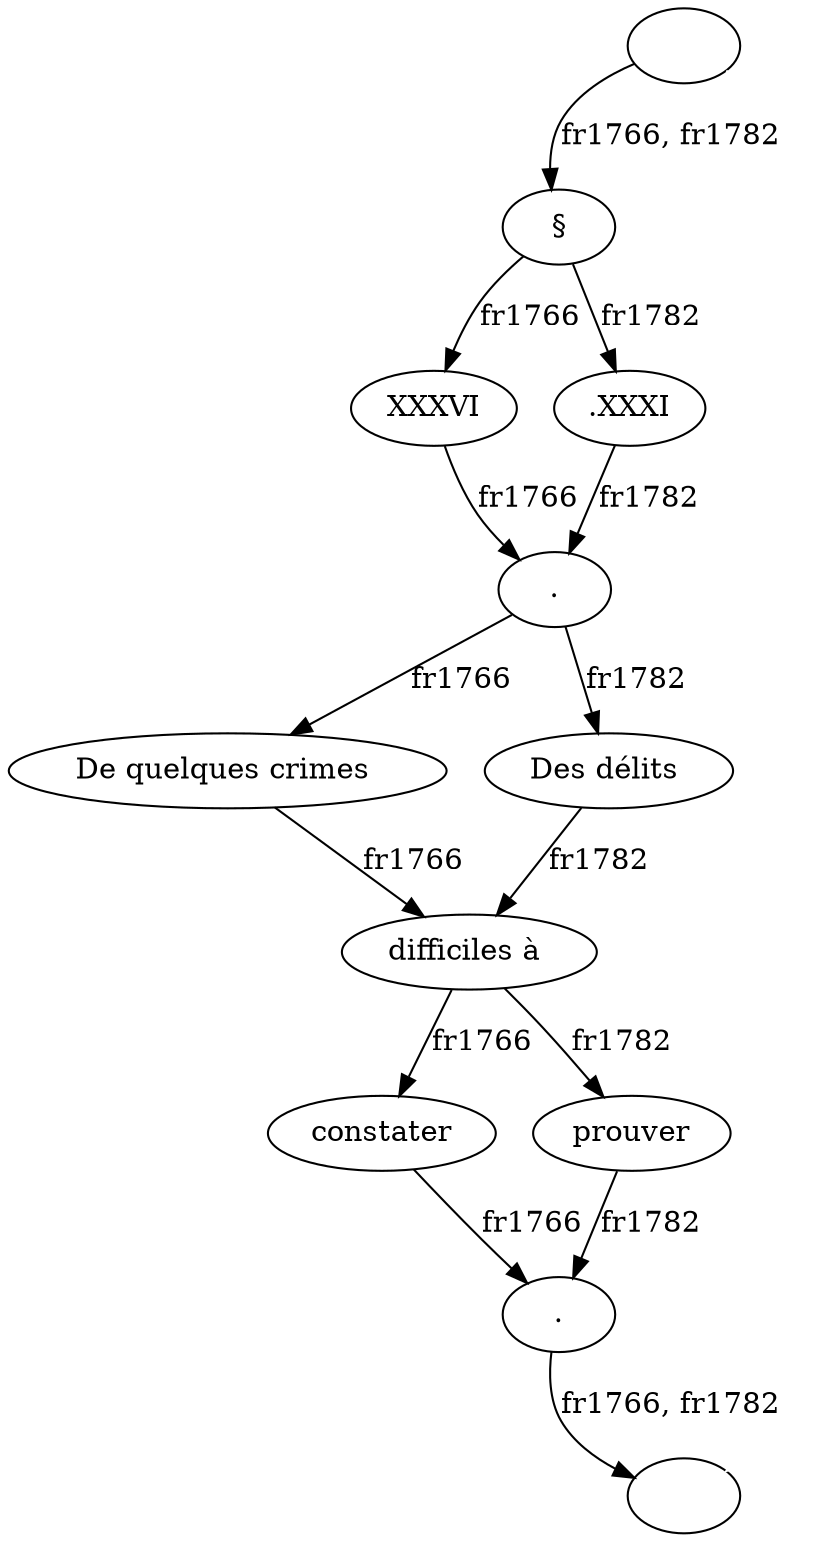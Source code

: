 digraph G {
  v0 [label = ""];
  v1 [label = "§"];
  v2 [label = "XXXVI"];
  v3 [label = ".XXXI"];
  v4 [label = "."];
  v5 [label = "De quelques crimes "];
  v6 [label = "Des délits "];
  v7 [label = "difficiles à "];
  v8 [label = "constater"];
  v9 [label = "prouver"];
  v10 [label = "."];
  v11 [label = ""];
  v0 -> v1 [label = "fr1766, fr1782"];
  v1 -> v2 [label = "fr1766"];
  v1 -> v3 [label = "fr1782"];
  v2 -> v4 [label = "fr1766"];
  v3 -> v4 [label = "fr1782"];
  v4 -> v5 [label = "fr1766"];
  v4 -> v6 [label = "fr1782"];
  v5 -> v7 [label = "fr1766"];
  v6 -> v7 [label = "fr1782"];
  v7 -> v8 [label = "fr1766"];
  v7 -> v9 [label = "fr1782"];
  v8 -> v10 [label = "fr1766"];
  v9 -> v10 [label = "fr1782"];
  v10 -> v11 [label = "fr1766, fr1782"];
  v0 -> v11 [color =  "white"];
}
